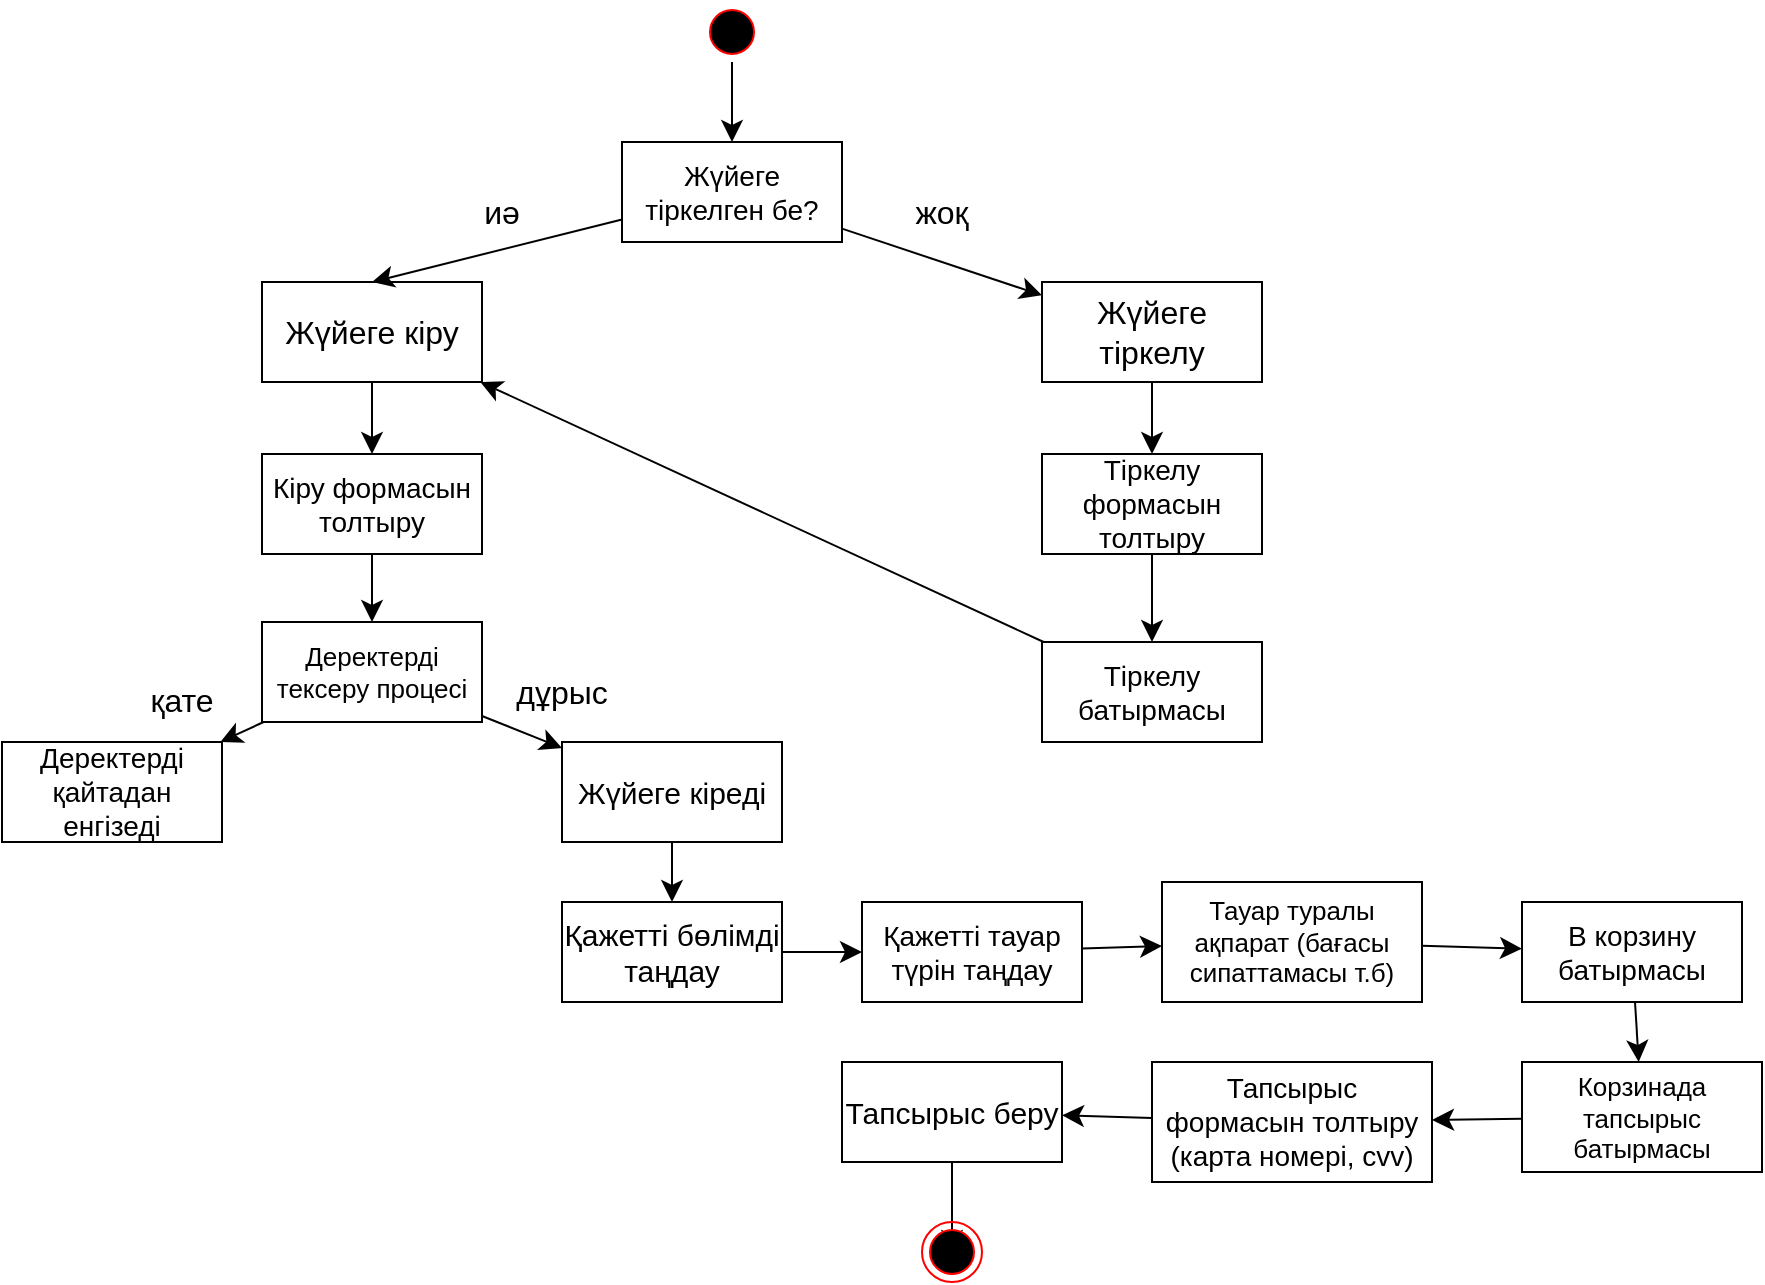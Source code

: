 <mxfile version="24.4.8" type="github">
  <diagram id="R2lEEEUBdFMjLlhIrx00" name="Page-1">
    <mxGraphModel dx="1489" dy="813" grid="1" gridSize="10" guides="1" tooltips="1" connect="1" arrows="1" fold="1" page="1" pageScale="1" pageWidth="583" pageHeight="827" math="0" shadow="0" extFonts="Permanent Marker^https://fonts.googleapis.com/css?family=Permanent+Marker">
      <root>
        <mxCell id="0" />
        <mxCell id="1" parent="0" />
        <mxCell id="sTnMUY-ruMFpIgcUdMvu-33" style="edgeStyle=none;curved=1;rounded=0;orthogonalLoop=1;jettySize=auto;html=1;fontSize=12;startSize=8;endSize=8;" parent="1" source="sTnMUY-ruMFpIgcUdMvu-3" target="sTnMUY-ruMFpIgcUdMvu-19" edge="1">
          <mxGeometry relative="1" as="geometry" />
        </mxCell>
        <mxCell id="sTnMUY-ruMFpIgcUdMvu-3" value="" style="ellipse;html=1;shape=startState;fillColor=#000000;strokeColor=#ff0000;" parent="1" vertex="1">
          <mxGeometry x="410" y="50" width="30" height="30" as="geometry" />
        </mxCell>
        <mxCell id="sTnMUY-ruMFpIgcUdMvu-44" style="edgeStyle=none;curved=1;rounded=0;orthogonalLoop=1;jettySize=auto;html=1;fontSize=12;startSize=8;endSize=8;" parent="1" source="sTnMUY-ruMFpIgcUdMvu-6" target="sTnMUY-ruMFpIgcUdMvu-34" edge="1">
          <mxGeometry relative="1" as="geometry" />
        </mxCell>
        <mxCell id="sTnMUY-ruMFpIgcUdMvu-6" value="&lt;font style=&quot;font-size: 16px;&quot;&gt;Жү&lt;/font&gt;&lt;span style=&quot;font-size: 16px; background-color: initial;&quot;&gt;йеге кіру&lt;/span&gt;" style="html=1;whiteSpace=wrap;fillColor=none;" parent="1" vertex="1">
          <mxGeometry x="190" y="190" width="110" height="50" as="geometry" />
        </mxCell>
        <mxCell id="sTnMUY-ruMFpIgcUdMvu-47" value="" style="edgeStyle=none;curved=1;rounded=0;orthogonalLoop=1;jettySize=auto;html=1;fontSize=12;startSize=8;endSize=8;" parent="1" source="sTnMUY-ruMFpIgcUdMvu-7" target="sTnMUY-ruMFpIgcUdMvu-10" edge="1">
          <mxGeometry relative="1" as="geometry" />
        </mxCell>
        <mxCell id="sTnMUY-ruMFpIgcUdMvu-7" value="&lt;font style=&quot;font-size: 15px;&quot;&gt;Қажетті бөлімді таңдау&lt;/font&gt;" style="html=1;whiteSpace=wrap;fillColor=none;" parent="1" vertex="1">
          <mxGeometry x="340" y="500" width="110" height="50" as="geometry" />
        </mxCell>
        <mxCell id="sTnMUY-ruMFpIgcUdMvu-8" style="edgeStyle=none;curved=1;rounded=0;orthogonalLoop=1;jettySize=auto;html=1;exitX=0;exitY=0.5;exitDx=0;exitDy=0;fontSize=12;startSize=8;endSize=8;" parent="1" source="sTnMUY-ruMFpIgcUdMvu-7" target="sTnMUY-ruMFpIgcUdMvu-7" edge="1">
          <mxGeometry relative="1" as="geometry" />
        </mxCell>
        <mxCell id="sTnMUY-ruMFpIgcUdMvu-48" style="edgeStyle=none;curved=1;rounded=0;orthogonalLoop=1;jettySize=auto;html=1;fontSize=12;startSize=8;endSize=8;" parent="1" source="sTnMUY-ruMFpIgcUdMvu-10" target="sTnMUY-ruMFpIgcUdMvu-12" edge="1">
          <mxGeometry relative="1" as="geometry" />
        </mxCell>
        <mxCell id="sTnMUY-ruMFpIgcUdMvu-10" value="&lt;font style=&quot;font-size: 14px;&quot;&gt;Қажетті тауар түрін таңдау&lt;/font&gt;" style="html=1;whiteSpace=wrap;fillColor=none;" parent="1" vertex="1">
          <mxGeometry x="490" y="500" width="110" height="50" as="geometry" />
        </mxCell>
        <mxCell id="sTnMUY-ruMFpIgcUdMvu-49" style="edgeStyle=none;curved=1;rounded=0;orthogonalLoop=1;jettySize=auto;html=1;fontSize=12;startSize=8;endSize=8;" parent="1" source="sTnMUY-ruMFpIgcUdMvu-12" target="sTnMUY-ruMFpIgcUdMvu-15" edge="1">
          <mxGeometry relative="1" as="geometry" />
        </mxCell>
        <mxCell id="sTnMUY-ruMFpIgcUdMvu-12" value="&lt;font style=&quot;font-size: 13px;&quot;&gt;Тауар туралы ақпарат (бағасы сипаттамасы т.б)&lt;/font&gt;" style="html=1;whiteSpace=wrap;fillColor=none;" parent="1" vertex="1">
          <mxGeometry x="640" y="490" width="130" height="60" as="geometry" />
        </mxCell>
        <mxCell id="sTnMUY-ruMFpIgcUdMvu-50" style="edgeStyle=none;curved=1;rounded=0;orthogonalLoop=1;jettySize=auto;html=1;fontSize=12;startSize=8;endSize=8;" parent="1" source="sTnMUY-ruMFpIgcUdMvu-15" target="sTnMUY-ruMFpIgcUdMvu-17" edge="1">
          <mxGeometry relative="1" as="geometry" />
        </mxCell>
        <mxCell id="sTnMUY-ruMFpIgcUdMvu-15" value="&lt;font style=&quot;font-size: 14px;&quot;&gt;В корзину батырмасы&lt;/font&gt;" style="html=1;whiteSpace=wrap;fillColor=none;" parent="1" vertex="1">
          <mxGeometry x="820" y="500" width="110" height="50" as="geometry" />
        </mxCell>
        <mxCell id="sTnMUY-ruMFpIgcUdMvu-56" style="edgeStyle=none;curved=1;rounded=0;orthogonalLoop=1;jettySize=auto;html=1;fontSize=12;startSize=8;endSize=8;" parent="1" source="sTnMUY-ruMFpIgcUdMvu-17" target="sTnMUY-ruMFpIgcUdMvu-55" edge="1">
          <mxGeometry relative="1" as="geometry" />
        </mxCell>
        <mxCell id="sTnMUY-ruMFpIgcUdMvu-17" value="&lt;font style=&quot;font-size: 13px;&quot;&gt;Корзинада тапсырыс батырмасы&lt;/font&gt;" style="html=1;whiteSpace=wrap;fillColor=none;" parent="1" vertex="1">
          <mxGeometry x="820" y="580" width="120" height="55" as="geometry" />
        </mxCell>
        <mxCell id="sTnMUY-ruMFpIgcUdMvu-40" style="edgeStyle=none;curved=1;rounded=0;orthogonalLoop=1;jettySize=auto;html=1;entryX=0.5;entryY=0;entryDx=0;entryDy=0;fontSize=12;startSize=8;endSize=8;" parent="1" source="sTnMUY-ruMFpIgcUdMvu-19" target="sTnMUY-ruMFpIgcUdMvu-6" edge="1">
          <mxGeometry relative="1" as="geometry" />
        </mxCell>
        <mxCell id="sTnMUY-ruMFpIgcUdMvu-42" style="edgeStyle=none;curved=1;rounded=0;orthogonalLoop=1;jettySize=auto;html=1;fontSize=12;startSize=8;endSize=8;" parent="1" source="sTnMUY-ruMFpIgcUdMvu-19" target="sTnMUY-ruMFpIgcUdMvu-20" edge="1">
          <mxGeometry relative="1" as="geometry" />
        </mxCell>
        <mxCell id="sTnMUY-ruMFpIgcUdMvu-19" value="&lt;font style=&quot;font-size: 14px;&quot;&gt;Жүйеге тіркелген бе?&lt;/font&gt;" style="html=1;whiteSpace=wrap;fillColor=none;" parent="1" vertex="1">
          <mxGeometry x="370" y="120" width="110" height="50" as="geometry" />
        </mxCell>
        <mxCell id="sTnMUY-ruMFpIgcUdMvu-26" style="edgeStyle=none;curved=1;rounded=0;orthogonalLoop=1;jettySize=auto;html=1;fontSize=12;startSize=8;endSize=8;" parent="1" source="sTnMUY-ruMFpIgcUdMvu-20" target="sTnMUY-ruMFpIgcUdMvu-25" edge="1">
          <mxGeometry relative="1" as="geometry" />
        </mxCell>
        <mxCell id="sTnMUY-ruMFpIgcUdMvu-20" value="&lt;font style=&quot;font-size: 16px;&quot;&gt;Жүйеге тіркелу&lt;/font&gt;" style="html=1;whiteSpace=wrap;fillColor=none;" parent="1" vertex="1">
          <mxGeometry x="580" y="190" width="110" height="50" as="geometry" />
        </mxCell>
        <mxCell id="sTnMUY-ruMFpIgcUdMvu-29" style="edgeStyle=none;curved=1;rounded=0;orthogonalLoop=1;jettySize=auto;html=1;fontSize=12;startSize=8;endSize=8;" parent="1" source="sTnMUY-ruMFpIgcUdMvu-25" target="sTnMUY-ruMFpIgcUdMvu-27" edge="1">
          <mxGeometry relative="1" as="geometry" />
        </mxCell>
        <mxCell id="sTnMUY-ruMFpIgcUdMvu-25" value="&lt;font style=&quot;font-size: 14px;&quot;&gt;Тіркелу формасын толтыру&lt;/font&gt;" style="html=1;whiteSpace=wrap;fillColor=none;" parent="1" vertex="1">
          <mxGeometry x="580" y="276" width="110" height="50" as="geometry" />
        </mxCell>
        <mxCell id="sTnMUY-ruMFpIgcUdMvu-54" style="edgeStyle=none;curved=1;rounded=0;orthogonalLoop=1;jettySize=auto;html=1;fontSize=12;startSize=8;endSize=8;" parent="1" source="sTnMUY-ruMFpIgcUdMvu-27" target="sTnMUY-ruMFpIgcUdMvu-6" edge="1">
          <mxGeometry relative="1" as="geometry" />
        </mxCell>
        <mxCell id="sTnMUY-ruMFpIgcUdMvu-27" value="&lt;font style=&quot;font-size: 14px;&quot;&gt;Тіркелу батырмасы&lt;/font&gt;" style="html=1;whiteSpace=wrap;fillColor=none;" parent="1" vertex="1">
          <mxGeometry x="580" y="370" width="110" height="50" as="geometry" />
        </mxCell>
        <mxCell id="sTnMUY-ruMFpIgcUdMvu-43" style="edgeStyle=none;curved=1;rounded=0;orthogonalLoop=1;jettySize=auto;html=1;fontSize=12;startSize=8;endSize=8;" parent="1" source="sTnMUY-ruMFpIgcUdMvu-34" target="sTnMUY-ruMFpIgcUdMvu-35" edge="1">
          <mxGeometry relative="1" as="geometry" />
        </mxCell>
        <mxCell id="sTnMUY-ruMFpIgcUdMvu-34" value="&lt;font style=&quot;font-size: 14px;&quot;&gt;Кіру формасын толтыру&lt;/font&gt;" style="html=1;whiteSpace=wrap;fillColor=none;" parent="1" vertex="1">
          <mxGeometry x="190" y="276" width="110" height="50" as="geometry" />
        </mxCell>
        <mxCell id="sTnMUY-ruMFpIgcUdMvu-38" style="edgeStyle=none;curved=1;rounded=0;orthogonalLoop=1;jettySize=auto;html=1;fontSize=12;startSize=8;endSize=8;" parent="1" source="sTnMUY-ruMFpIgcUdMvu-35" target="sTnMUY-ruMFpIgcUdMvu-36" edge="1">
          <mxGeometry relative="1" as="geometry" />
        </mxCell>
        <mxCell id="sTnMUY-ruMFpIgcUdMvu-39" style="edgeStyle=none;curved=1;rounded=0;orthogonalLoop=1;jettySize=auto;html=1;fontSize=12;startSize=8;endSize=8;" parent="1" source="sTnMUY-ruMFpIgcUdMvu-35" target="sTnMUY-ruMFpIgcUdMvu-37" edge="1">
          <mxGeometry relative="1" as="geometry" />
        </mxCell>
        <mxCell id="sTnMUY-ruMFpIgcUdMvu-35" value="&lt;font style=&quot;font-size: 13px;&quot;&gt;Деректерді тексеру процесі&lt;/font&gt;" style="html=1;whiteSpace=wrap;fillColor=none;" parent="1" vertex="1">
          <mxGeometry x="190" y="360" width="110" height="50" as="geometry" />
        </mxCell>
        <mxCell id="sTnMUY-ruMFpIgcUdMvu-36" value="&lt;font style=&quot;font-size: 14px;&quot;&gt;Деректерді қайтадан енгізеді&lt;/font&gt;" style="html=1;whiteSpace=wrap;fillColor=none;" parent="1" vertex="1">
          <mxGeometry x="60" y="420" width="110" height="50" as="geometry" />
        </mxCell>
        <mxCell id="sTnMUY-ruMFpIgcUdMvu-45" style="edgeStyle=none;curved=1;rounded=0;orthogonalLoop=1;jettySize=auto;html=1;fontSize=12;startSize=8;endSize=8;" parent="1" source="sTnMUY-ruMFpIgcUdMvu-37" target="sTnMUY-ruMFpIgcUdMvu-7" edge="1">
          <mxGeometry relative="1" as="geometry" />
        </mxCell>
        <mxCell id="sTnMUY-ruMFpIgcUdMvu-37" value="&lt;font style=&quot;font-size: 15px;&quot;&gt;Жүйеге кіреді&lt;/font&gt;" style="html=1;whiteSpace=wrap;fillColor=none;" parent="1" vertex="1">
          <mxGeometry x="340" y="420" width="110" height="50" as="geometry" />
        </mxCell>
        <mxCell id="sTnMUY-ruMFpIgcUdMvu-51" value="иә" style="text;strokeColor=none;align=center;fillColor=none;html=1;verticalAlign=middle;whiteSpace=wrap;rounded=0;fontSize=16;" parent="1" vertex="1">
          <mxGeometry x="280" y="140" width="60" height="30" as="geometry" />
        </mxCell>
        <mxCell id="sTnMUY-ruMFpIgcUdMvu-53" value="жоқ" style="text;strokeColor=none;align=center;fillColor=none;html=1;verticalAlign=middle;whiteSpace=wrap;rounded=0;fontSize=16;" parent="1" vertex="1">
          <mxGeometry x="500" y="140" width="60" height="30" as="geometry" />
        </mxCell>
        <mxCell id="sTnMUY-ruMFpIgcUdMvu-58" style="edgeStyle=none;curved=1;rounded=0;orthogonalLoop=1;jettySize=auto;html=1;fontSize=12;startSize=8;endSize=8;" parent="1" source="sTnMUY-ruMFpIgcUdMvu-55" target="sTnMUY-ruMFpIgcUdMvu-57" edge="1">
          <mxGeometry relative="1" as="geometry">
            <mxPoint x="1055" y="649" as="sourcePoint" />
          </mxGeometry>
        </mxCell>
        <mxCell id="sTnMUY-ruMFpIgcUdMvu-55" value="&lt;font style=&quot;font-size: 14px;&quot;&gt;Тапсырыс формасын толтыру (карта номері, cvv)&lt;/font&gt;" style="html=1;whiteSpace=wrap;fillColor=none;" parent="1" vertex="1">
          <mxGeometry x="635" y="580" width="140" height="60" as="geometry" />
        </mxCell>
        <mxCell id="sTnMUY-ruMFpIgcUdMvu-60" style="edgeStyle=none;curved=1;rounded=0;orthogonalLoop=1;jettySize=auto;html=1;fontSize=12;startSize=8;endSize=8;" parent="1" source="sTnMUY-ruMFpIgcUdMvu-57" edge="1">
          <mxGeometry relative="1" as="geometry">
            <mxPoint x="535" y="675" as="targetPoint" />
          </mxGeometry>
        </mxCell>
        <mxCell id="sTnMUY-ruMFpIgcUdMvu-57" value="&lt;font style=&quot;font-size: 15px;&quot;&gt;Тапсырыс беру&lt;/font&gt;" style="html=1;whiteSpace=wrap;fillColor=none;" parent="1" vertex="1">
          <mxGeometry x="480" y="580" width="110" height="50" as="geometry" />
        </mxCell>
        <mxCell id="sTnMUY-ruMFpIgcUdMvu-59" value="" style="ellipse;html=1;shape=endState;fillColor=#000000;strokeColor=#ff0000;" parent="1" vertex="1">
          <mxGeometry x="520" y="660" width="30" height="30" as="geometry" />
        </mxCell>
        <mxCell id="NeEcIuhULOgXCwJWWLJc-1" value="қате" style="text;strokeColor=none;align=center;fillColor=none;html=1;verticalAlign=middle;whiteSpace=wrap;rounded=0;fontSize=16;" vertex="1" parent="1">
          <mxGeometry x="120" y="384" width="60" height="30" as="geometry" />
        </mxCell>
        <mxCell id="NeEcIuhULOgXCwJWWLJc-2" value="дұрыс" style="text;strokeColor=none;align=center;fillColor=none;html=1;verticalAlign=middle;whiteSpace=wrap;rounded=0;fontSize=16;" vertex="1" parent="1">
          <mxGeometry x="310" y="380" width="60" height="30" as="geometry" />
        </mxCell>
      </root>
    </mxGraphModel>
  </diagram>
</mxfile>
